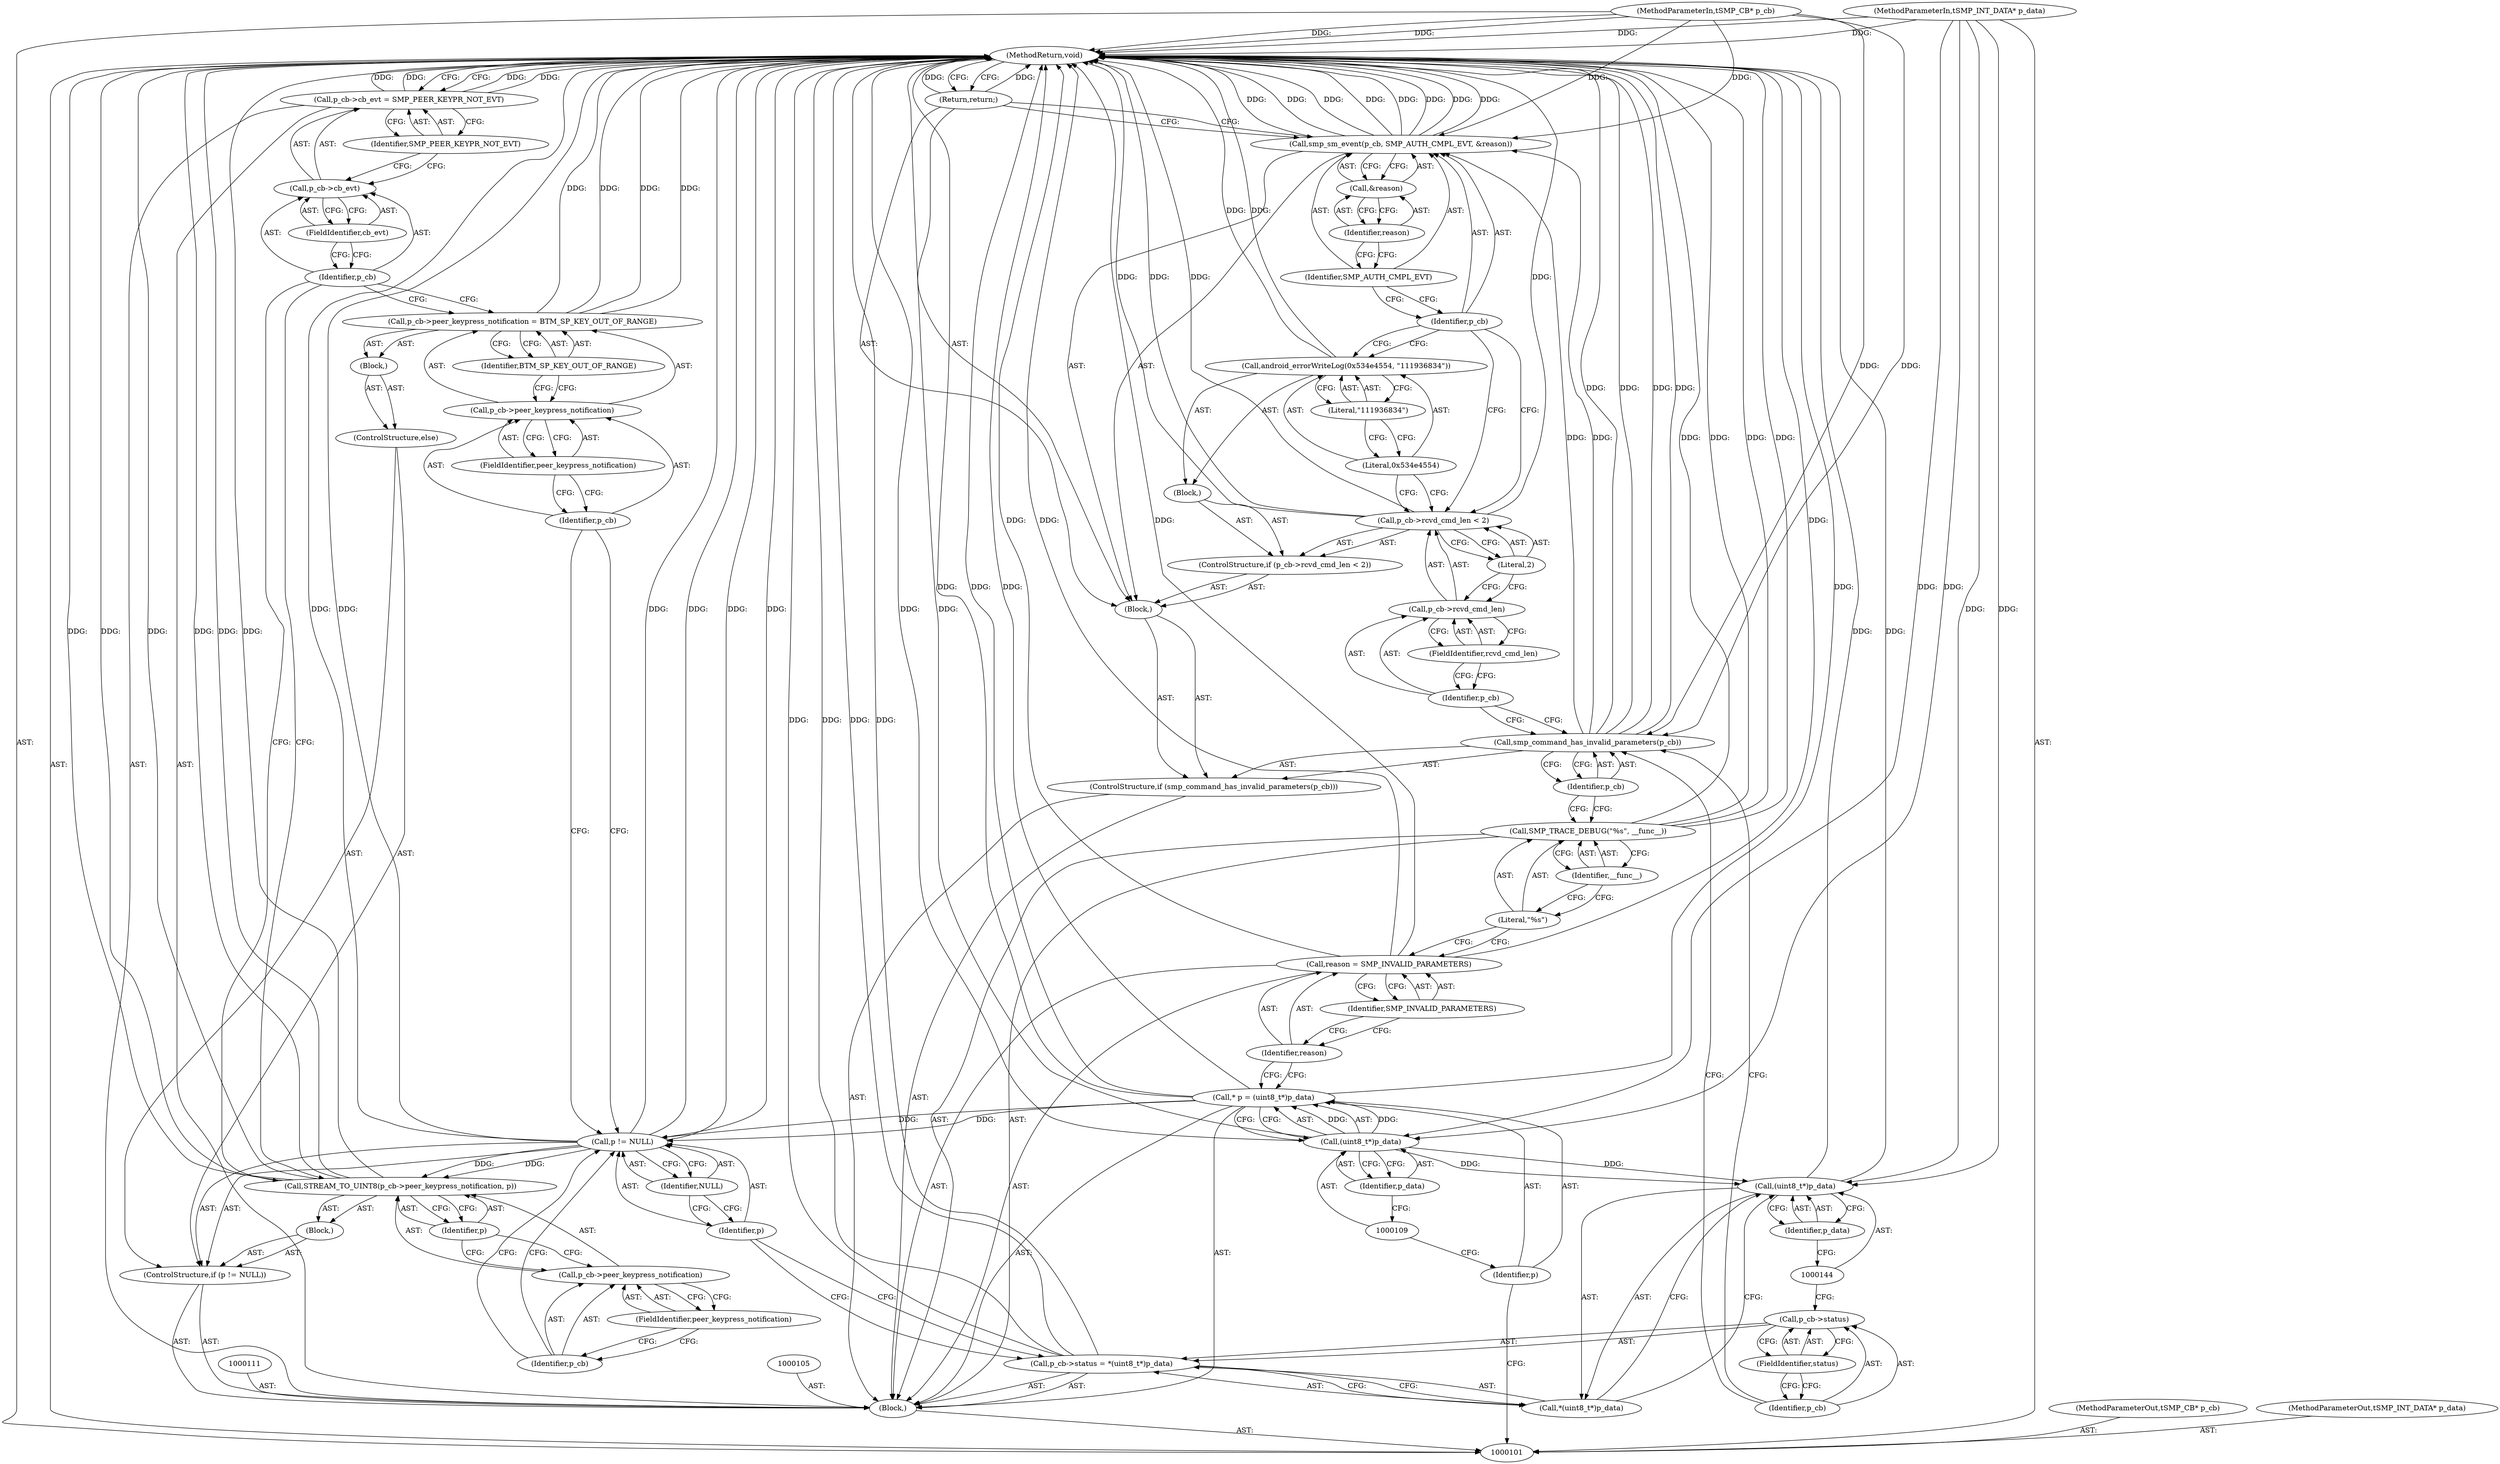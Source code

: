 digraph "0_Android_e8bbf5b0889790cf8616f4004867f0ff656f0551" {
"1000168" [label="(MethodReturn,void)"];
"1000102" [label="(MethodParameterIn,tSMP_CB* p_cb)"];
"1000236" [label="(MethodParameterOut,tSMP_CB* p_cb)"];
"1000103" [label="(MethodParameterIn,tSMP_INT_DATA* p_data)"];
"1000237" [label="(MethodParameterOut,tSMP_INT_DATA* p_data)"];
"1000104" [label="(Block,)"];
"1000130" [label="(Literal,0x534e4554)"];
"1000131" [label="(Literal,\"111936834\")"];
"1000129" [label="(Call,android_errorWriteLog(0x534e4554, \"111936834\"))"];
"1000133" [label="(Identifier,p_cb)"];
"1000134" [label="(Identifier,SMP_AUTH_CMPL_EVT)"];
"1000135" [label="(Call,&reason)"];
"1000136" [label="(Identifier,reason)"];
"1000132" [label="(Call,smp_sm_event(p_cb, SMP_AUTH_CMPL_EVT, &reason))"];
"1000137" [label="(Return,return;)"];
"1000142" [label="(Call,*(uint8_t*)p_data)"];
"1000143" [label="(Call,(uint8_t*)p_data)"];
"1000138" [label="(Call,p_cb->status = *(uint8_t*)p_data)"];
"1000139" [label="(Call,p_cb->status)"];
"1000140" [label="(Identifier,p_cb)"];
"1000145" [label="(Identifier,p_data)"];
"1000141" [label="(FieldIdentifier,status)"];
"1000149" [label="(Identifier,NULL)"];
"1000150" [label="(Block,)"];
"1000146" [label="(ControlStructure,if (p != NULL))"];
"1000147" [label="(Call,p != NULL)"];
"1000148" [label="(Identifier,p)"];
"1000152" [label="(Call,p_cb->peer_keypress_notification)"];
"1000153" [label="(Identifier,p_cb)"];
"1000154" [label="(FieldIdentifier,peer_keypress_notification)"];
"1000151" [label="(Call,STREAM_TO_UINT8(p_cb->peer_keypress_notification, p))"];
"1000155" [label="(Identifier,p)"];
"1000107" [label="(Identifier,p)"];
"1000108" [label="(Call,(uint8_t*)p_data)"];
"1000110" [label="(Identifier,p_data)"];
"1000106" [label="(Call,* p = (uint8_t*)p_data)"];
"1000157" [label="(Block,)"];
"1000156" [label="(ControlStructure,else)"];
"1000161" [label="(FieldIdentifier,peer_keypress_notification)"];
"1000162" [label="(Identifier,BTM_SP_KEY_OUT_OF_RANGE)"];
"1000158" [label="(Call,p_cb->peer_keypress_notification = BTM_SP_KEY_OUT_OF_RANGE)"];
"1000159" [label="(Call,p_cb->peer_keypress_notification)"];
"1000160" [label="(Identifier,p_cb)"];
"1000167" [label="(Identifier,SMP_PEER_KEYPR_NOT_EVT)"];
"1000163" [label="(Call,p_cb->cb_evt = SMP_PEER_KEYPR_NOT_EVT)"];
"1000164" [label="(Call,p_cb->cb_evt)"];
"1000165" [label="(Identifier,p_cb)"];
"1000166" [label="(FieldIdentifier,cb_evt)"];
"1000112" [label="(Call,reason = SMP_INVALID_PARAMETERS)"];
"1000113" [label="(Identifier,reason)"];
"1000114" [label="(Identifier,SMP_INVALID_PARAMETERS)"];
"1000116" [label="(Literal,\"%s\")"];
"1000117" [label="(Identifier,__func__)"];
"1000115" [label="(Call,SMP_TRACE_DEBUG(\"%s\", __func__))"];
"1000118" [label="(ControlStructure,if (smp_command_has_invalid_parameters(p_cb)))"];
"1000120" [label="(Identifier,p_cb)"];
"1000121" [label="(Block,)"];
"1000119" [label="(Call,smp_command_has_invalid_parameters(p_cb))"];
"1000126" [label="(FieldIdentifier,rcvd_cmd_len)"];
"1000127" [label="(Literal,2)"];
"1000128" [label="(Block,)"];
"1000122" [label="(ControlStructure,if (p_cb->rcvd_cmd_len < 2))"];
"1000123" [label="(Call,p_cb->rcvd_cmd_len < 2)"];
"1000124" [label="(Call,p_cb->rcvd_cmd_len)"];
"1000125" [label="(Identifier,p_cb)"];
"1000168" -> "1000101"  [label="AST: "];
"1000168" -> "1000137"  [label="CFG: "];
"1000168" -> "1000163"  [label="CFG: "];
"1000163" -> "1000168"  [label="DDG: "];
"1000163" -> "1000168"  [label="DDG: "];
"1000138" -> "1000168"  [label="DDG: "];
"1000138" -> "1000168"  [label="DDG: "];
"1000106" -> "1000168"  [label="DDG: "];
"1000106" -> "1000168"  [label="DDG: "];
"1000112" -> "1000168"  [label="DDG: "];
"1000112" -> "1000168"  [label="DDG: "];
"1000151" -> "1000168"  [label="DDG: "];
"1000151" -> "1000168"  [label="DDG: "];
"1000151" -> "1000168"  [label="DDG: "];
"1000115" -> "1000168"  [label="DDG: "];
"1000115" -> "1000168"  [label="DDG: "];
"1000119" -> "1000168"  [label="DDG: "];
"1000119" -> "1000168"  [label="DDG: "];
"1000147" -> "1000168"  [label="DDG: "];
"1000147" -> "1000168"  [label="DDG: "];
"1000147" -> "1000168"  [label="DDG: "];
"1000123" -> "1000168"  [label="DDG: "];
"1000123" -> "1000168"  [label="DDG: "];
"1000158" -> "1000168"  [label="DDG: "];
"1000158" -> "1000168"  [label="DDG: "];
"1000132" -> "1000168"  [label="DDG: "];
"1000132" -> "1000168"  [label="DDG: "];
"1000132" -> "1000168"  [label="DDG: "];
"1000132" -> "1000168"  [label="DDG: "];
"1000129" -> "1000168"  [label="DDG: "];
"1000103" -> "1000168"  [label="DDG: "];
"1000102" -> "1000168"  [label="DDG: "];
"1000108" -> "1000168"  [label="DDG: "];
"1000143" -> "1000168"  [label="DDG: "];
"1000137" -> "1000168"  [label="DDG: "];
"1000102" -> "1000101"  [label="AST: "];
"1000102" -> "1000168"  [label="DDG: "];
"1000102" -> "1000119"  [label="DDG: "];
"1000102" -> "1000132"  [label="DDG: "];
"1000236" -> "1000101"  [label="AST: "];
"1000103" -> "1000101"  [label="AST: "];
"1000103" -> "1000168"  [label="DDG: "];
"1000103" -> "1000108"  [label="DDG: "];
"1000103" -> "1000143"  [label="DDG: "];
"1000237" -> "1000101"  [label="AST: "];
"1000104" -> "1000101"  [label="AST: "];
"1000105" -> "1000104"  [label="AST: "];
"1000106" -> "1000104"  [label="AST: "];
"1000111" -> "1000104"  [label="AST: "];
"1000112" -> "1000104"  [label="AST: "];
"1000115" -> "1000104"  [label="AST: "];
"1000118" -> "1000104"  [label="AST: "];
"1000138" -> "1000104"  [label="AST: "];
"1000146" -> "1000104"  [label="AST: "];
"1000163" -> "1000104"  [label="AST: "];
"1000130" -> "1000129"  [label="AST: "];
"1000130" -> "1000123"  [label="CFG: "];
"1000131" -> "1000130"  [label="CFG: "];
"1000131" -> "1000129"  [label="AST: "];
"1000131" -> "1000130"  [label="CFG: "];
"1000129" -> "1000131"  [label="CFG: "];
"1000129" -> "1000128"  [label="AST: "];
"1000129" -> "1000131"  [label="CFG: "];
"1000130" -> "1000129"  [label="AST: "];
"1000131" -> "1000129"  [label="AST: "];
"1000133" -> "1000129"  [label="CFG: "];
"1000129" -> "1000168"  [label="DDG: "];
"1000133" -> "1000132"  [label="AST: "];
"1000133" -> "1000129"  [label="CFG: "];
"1000133" -> "1000123"  [label="CFG: "];
"1000134" -> "1000133"  [label="CFG: "];
"1000134" -> "1000132"  [label="AST: "];
"1000134" -> "1000133"  [label="CFG: "];
"1000136" -> "1000134"  [label="CFG: "];
"1000135" -> "1000132"  [label="AST: "];
"1000135" -> "1000136"  [label="CFG: "];
"1000136" -> "1000135"  [label="AST: "];
"1000132" -> "1000135"  [label="CFG: "];
"1000136" -> "1000135"  [label="AST: "];
"1000136" -> "1000134"  [label="CFG: "];
"1000135" -> "1000136"  [label="CFG: "];
"1000132" -> "1000121"  [label="AST: "];
"1000132" -> "1000135"  [label="CFG: "];
"1000133" -> "1000132"  [label="AST: "];
"1000134" -> "1000132"  [label="AST: "];
"1000135" -> "1000132"  [label="AST: "];
"1000137" -> "1000132"  [label="CFG: "];
"1000132" -> "1000168"  [label="DDG: "];
"1000132" -> "1000168"  [label="DDG: "];
"1000132" -> "1000168"  [label="DDG: "];
"1000132" -> "1000168"  [label="DDG: "];
"1000119" -> "1000132"  [label="DDG: "];
"1000102" -> "1000132"  [label="DDG: "];
"1000137" -> "1000121"  [label="AST: "];
"1000137" -> "1000132"  [label="CFG: "];
"1000168" -> "1000137"  [label="CFG: "];
"1000137" -> "1000168"  [label="DDG: "];
"1000142" -> "1000138"  [label="AST: "];
"1000142" -> "1000143"  [label="CFG: "];
"1000143" -> "1000142"  [label="AST: "];
"1000138" -> "1000142"  [label="CFG: "];
"1000143" -> "1000142"  [label="AST: "];
"1000143" -> "1000145"  [label="CFG: "];
"1000144" -> "1000143"  [label="AST: "];
"1000145" -> "1000143"  [label="AST: "];
"1000142" -> "1000143"  [label="CFG: "];
"1000143" -> "1000168"  [label="DDG: "];
"1000108" -> "1000143"  [label="DDG: "];
"1000103" -> "1000143"  [label="DDG: "];
"1000138" -> "1000104"  [label="AST: "];
"1000138" -> "1000142"  [label="CFG: "];
"1000139" -> "1000138"  [label="AST: "];
"1000142" -> "1000138"  [label="AST: "];
"1000148" -> "1000138"  [label="CFG: "];
"1000138" -> "1000168"  [label="DDG: "];
"1000138" -> "1000168"  [label="DDG: "];
"1000139" -> "1000138"  [label="AST: "];
"1000139" -> "1000141"  [label="CFG: "];
"1000140" -> "1000139"  [label="AST: "];
"1000141" -> "1000139"  [label="AST: "];
"1000144" -> "1000139"  [label="CFG: "];
"1000140" -> "1000139"  [label="AST: "];
"1000140" -> "1000119"  [label="CFG: "];
"1000141" -> "1000140"  [label="CFG: "];
"1000145" -> "1000143"  [label="AST: "];
"1000145" -> "1000144"  [label="CFG: "];
"1000143" -> "1000145"  [label="CFG: "];
"1000141" -> "1000139"  [label="AST: "];
"1000141" -> "1000140"  [label="CFG: "];
"1000139" -> "1000141"  [label="CFG: "];
"1000149" -> "1000147"  [label="AST: "];
"1000149" -> "1000148"  [label="CFG: "];
"1000147" -> "1000149"  [label="CFG: "];
"1000150" -> "1000146"  [label="AST: "];
"1000151" -> "1000150"  [label="AST: "];
"1000146" -> "1000104"  [label="AST: "];
"1000147" -> "1000146"  [label="AST: "];
"1000150" -> "1000146"  [label="AST: "];
"1000156" -> "1000146"  [label="AST: "];
"1000147" -> "1000146"  [label="AST: "];
"1000147" -> "1000149"  [label="CFG: "];
"1000148" -> "1000147"  [label="AST: "];
"1000149" -> "1000147"  [label="AST: "];
"1000153" -> "1000147"  [label="CFG: "];
"1000160" -> "1000147"  [label="CFG: "];
"1000147" -> "1000168"  [label="DDG: "];
"1000147" -> "1000168"  [label="DDG: "];
"1000147" -> "1000168"  [label="DDG: "];
"1000106" -> "1000147"  [label="DDG: "];
"1000147" -> "1000151"  [label="DDG: "];
"1000148" -> "1000147"  [label="AST: "];
"1000148" -> "1000138"  [label="CFG: "];
"1000149" -> "1000148"  [label="CFG: "];
"1000152" -> "1000151"  [label="AST: "];
"1000152" -> "1000154"  [label="CFG: "];
"1000153" -> "1000152"  [label="AST: "];
"1000154" -> "1000152"  [label="AST: "];
"1000155" -> "1000152"  [label="CFG: "];
"1000153" -> "1000152"  [label="AST: "];
"1000153" -> "1000147"  [label="CFG: "];
"1000154" -> "1000153"  [label="CFG: "];
"1000154" -> "1000152"  [label="AST: "];
"1000154" -> "1000153"  [label="CFG: "];
"1000152" -> "1000154"  [label="CFG: "];
"1000151" -> "1000150"  [label="AST: "];
"1000151" -> "1000155"  [label="CFG: "];
"1000152" -> "1000151"  [label="AST: "];
"1000155" -> "1000151"  [label="AST: "];
"1000165" -> "1000151"  [label="CFG: "];
"1000151" -> "1000168"  [label="DDG: "];
"1000151" -> "1000168"  [label="DDG: "];
"1000151" -> "1000168"  [label="DDG: "];
"1000147" -> "1000151"  [label="DDG: "];
"1000155" -> "1000151"  [label="AST: "];
"1000155" -> "1000152"  [label="CFG: "];
"1000151" -> "1000155"  [label="CFG: "];
"1000107" -> "1000106"  [label="AST: "];
"1000107" -> "1000101"  [label="CFG: "];
"1000109" -> "1000107"  [label="CFG: "];
"1000108" -> "1000106"  [label="AST: "];
"1000108" -> "1000110"  [label="CFG: "];
"1000109" -> "1000108"  [label="AST: "];
"1000110" -> "1000108"  [label="AST: "];
"1000106" -> "1000108"  [label="CFG: "];
"1000108" -> "1000168"  [label="DDG: "];
"1000108" -> "1000106"  [label="DDG: "];
"1000103" -> "1000108"  [label="DDG: "];
"1000108" -> "1000143"  [label="DDG: "];
"1000110" -> "1000108"  [label="AST: "];
"1000110" -> "1000109"  [label="CFG: "];
"1000108" -> "1000110"  [label="CFG: "];
"1000106" -> "1000104"  [label="AST: "];
"1000106" -> "1000108"  [label="CFG: "];
"1000107" -> "1000106"  [label="AST: "];
"1000108" -> "1000106"  [label="AST: "];
"1000113" -> "1000106"  [label="CFG: "];
"1000106" -> "1000168"  [label="DDG: "];
"1000106" -> "1000168"  [label="DDG: "];
"1000108" -> "1000106"  [label="DDG: "];
"1000106" -> "1000147"  [label="DDG: "];
"1000157" -> "1000156"  [label="AST: "];
"1000158" -> "1000157"  [label="AST: "];
"1000156" -> "1000146"  [label="AST: "];
"1000157" -> "1000156"  [label="AST: "];
"1000161" -> "1000159"  [label="AST: "];
"1000161" -> "1000160"  [label="CFG: "];
"1000159" -> "1000161"  [label="CFG: "];
"1000162" -> "1000158"  [label="AST: "];
"1000162" -> "1000159"  [label="CFG: "];
"1000158" -> "1000162"  [label="CFG: "];
"1000158" -> "1000157"  [label="AST: "];
"1000158" -> "1000162"  [label="CFG: "];
"1000159" -> "1000158"  [label="AST: "];
"1000162" -> "1000158"  [label="AST: "];
"1000165" -> "1000158"  [label="CFG: "];
"1000158" -> "1000168"  [label="DDG: "];
"1000158" -> "1000168"  [label="DDG: "];
"1000159" -> "1000158"  [label="AST: "];
"1000159" -> "1000161"  [label="CFG: "];
"1000160" -> "1000159"  [label="AST: "];
"1000161" -> "1000159"  [label="AST: "];
"1000162" -> "1000159"  [label="CFG: "];
"1000160" -> "1000159"  [label="AST: "];
"1000160" -> "1000147"  [label="CFG: "];
"1000161" -> "1000160"  [label="CFG: "];
"1000167" -> "1000163"  [label="AST: "];
"1000167" -> "1000164"  [label="CFG: "];
"1000163" -> "1000167"  [label="CFG: "];
"1000163" -> "1000104"  [label="AST: "];
"1000163" -> "1000167"  [label="CFG: "];
"1000164" -> "1000163"  [label="AST: "];
"1000167" -> "1000163"  [label="AST: "];
"1000168" -> "1000163"  [label="CFG: "];
"1000163" -> "1000168"  [label="DDG: "];
"1000163" -> "1000168"  [label="DDG: "];
"1000164" -> "1000163"  [label="AST: "];
"1000164" -> "1000166"  [label="CFG: "];
"1000165" -> "1000164"  [label="AST: "];
"1000166" -> "1000164"  [label="AST: "];
"1000167" -> "1000164"  [label="CFG: "];
"1000165" -> "1000164"  [label="AST: "];
"1000165" -> "1000151"  [label="CFG: "];
"1000165" -> "1000158"  [label="CFG: "];
"1000166" -> "1000165"  [label="CFG: "];
"1000166" -> "1000164"  [label="AST: "];
"1000166" -> "1000165"  [label="CFG: "];
"1000164" -> "1000166"  [label="CFG: "];
"1000112" -> "1000104"  [label="AST: "];
"1000112" -> "1000114"  [label="CFG: "];
"1000113" -> "1000112"  [label="AST: "];
"1000114" -> "1000112"  [label="AST: "];
"1000116" -> "1000112"  [label="CFG: "];
"1000112" -> "1000168"  [label="DDG: "];
"1000112" -> "1000168"  [label="DDG: "];
"1000113" -> "1000112"  [label="AST: "];
"1000113" -> "1000106"  [label="CFG: "];
"1000114" -> "1000113"  [label="CFG: "];
"1000114" -> "1000112"  [label="AST: "];
"1000114" -> "1000113"  [label="CFG: "];
"1000112" -> "1000114"  [label="CFG: "];
"1000116" -> "1000115"  [label="AST: "];
"1000116" -> "1000112"  [label="CFG: "];
"1000117" -> "1000116"  [label="CFG: "];
"1000117" -> "1000115"  [label="AST: "];
"1000117" -> "1000116"  [label="CFG: "];
"1000115" -> "1000117"  [label="CFG: "];
"1000115" -> "1000104"  [label="AST: "];
"1000115" -> "1000117"  [label="CFG: "];
"1000116" -> "1000115"  [label="AST: "];
"1000117" -> "1000115"  [label="AST: "];
"1000120" -> "1000115"  [label="CFG: "];
"1000115" -> "1000168"  [label="DDG: "];
"1000115" -> "1000168"  [label="DDG: "];
"1000118" -> "1000104"  [label="AST: "];
"1000119" -> "1000118"  [label="AST: "];
"1000121" -> "1000118"  [label="AST: "];
"1000120" -> "1000119"  [label="AST: "];
"1000120" -> "1000115"  [label="CFG: "];
"1000119" -> "1000120"  [label="CFG: "];
"1000121" -> "1000118"  [label="AST: "];
"1000122" -> "1000121"  [label="AST: "];
"1000132" -> "1000121"  [label="AST: "];
"1000137" -> "1000121"  [label="AST: "];
"1000119" -> "1000118"  [label="AST: "];
"1000119" -> "1000120"  [label="CFG: "];
"1000120" -> "1000119"  [label="AST: "];
"1000125" -> "1000119"  [label="CFG: "];
"1000140" -> "1000119"  [label="CFG: "];
"1000119" -> "1000168"  [label="DDG: "];
"1000119" -> "1000168"  [label="DDG: "];
"1000102" -> "1000119"  [label="DDG: "];
"1000119" -> "1000132"  [label="DDG: "];
"1000126" -> "1000124"  [label="AST: "];
"1000126" -> "1000125"  [label="CFG: "];
"1000124" -> "1000126"  [label="CFG: "];
"1000127" -> "1000123"  [label="AST: "];
"1000127" -> "1000124"  [label="CFG: "];
"1000123" -> "1000127"  [label="CFG: "];
"1000128" -> "1000122"  [label="AST: "];
"1000129" -> "1000128"  [label="AST: "];
"1000122" -> "1000121"  [label="AST: "];
"1000123" -> "1000122"  [label="AST: "];
"1000128" -> "1000122"  [label="AST: "];
"1000123" -> "1000122"  [label="AST: "];
"1000123" -> "1000127"  [label="CFG: "];
"1000124" -> "1000123"  [label="AST: "];
"1000127" -> "1000123"  [label="AST: "];
"1000130" -> "1000123"  [label="CFG: "];
"1000133" -> "1000123"  [label="CFG: "];
"1000123" -> "1000168"  [label="DDG: "];
"1000123" -> "1000168"  [label="DDG: "];
"1000124" -> "1000123"  [label="AST: "];
"1000124" -> "1000126"  [label="CFG: "];
"1000125" -> "1000124"  [label="AST: "];
"1000126" -> "1000124"  [label="AST: "];
"1000127" -> "1000124"  [label="CFG: "];
"1000125" -> "1000124"  [label="AST: "];
"1000125" -> "1000119"  [label="CFG: "];
"1000126" -> "1000125"  [label="CFG: "];
}
